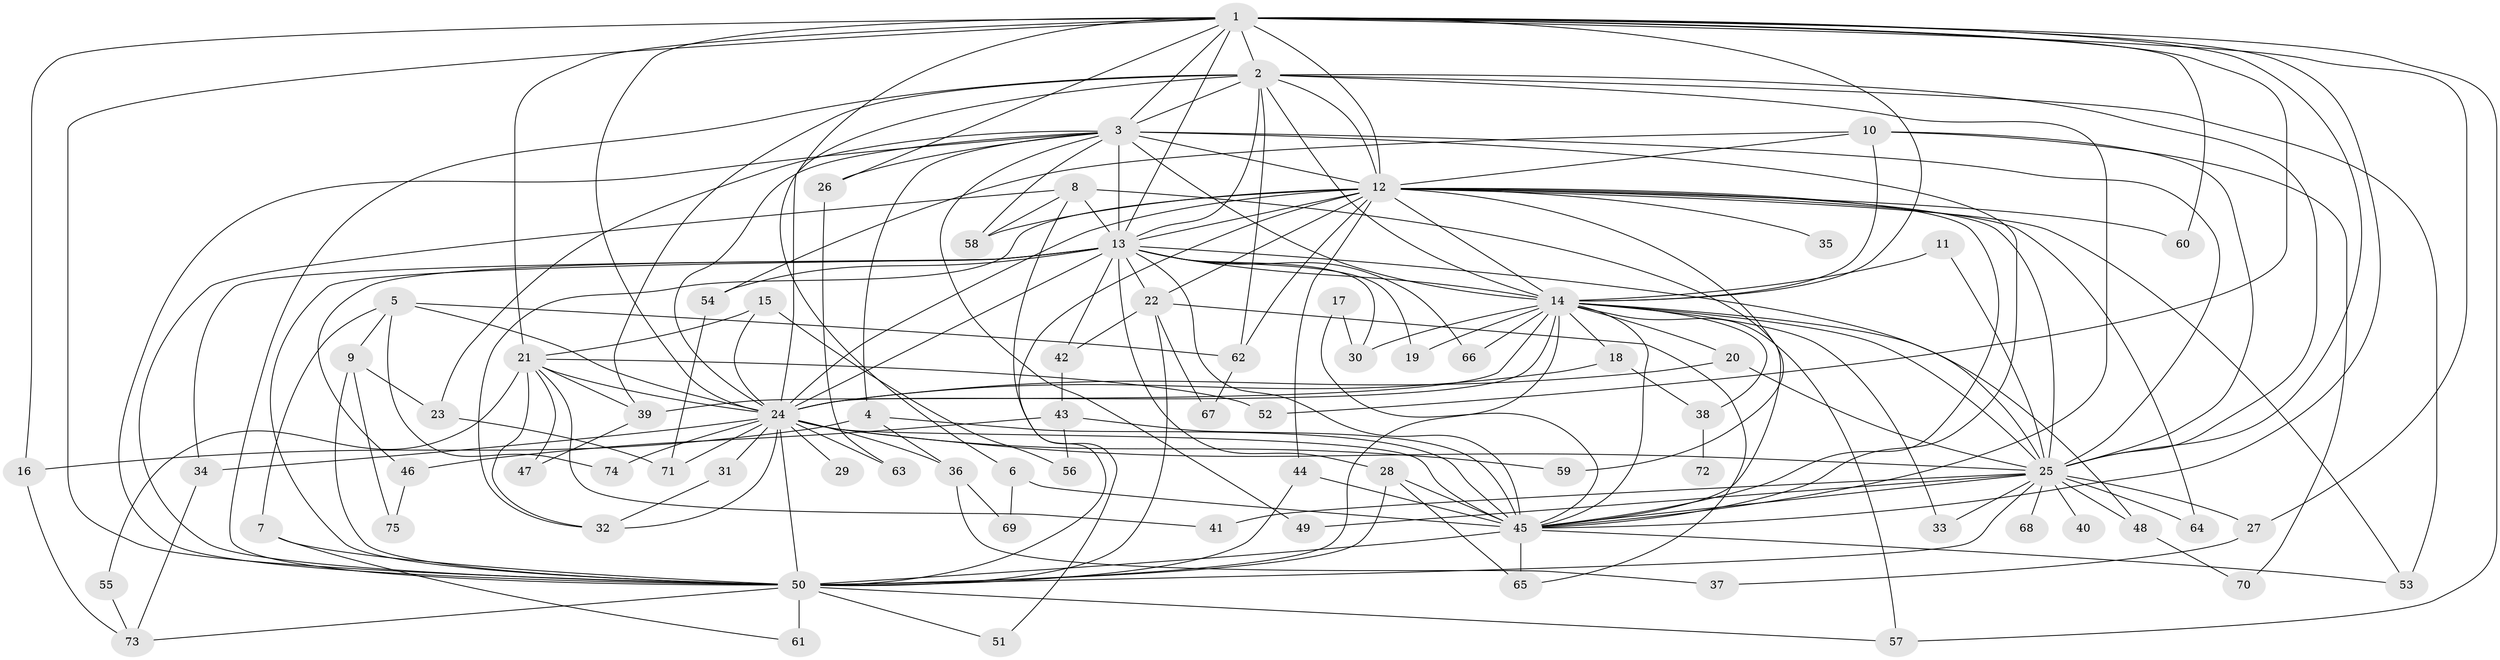// original degree distribution, {18: 0.009433962264150943, 23: 0.009433962264150943, 24: 0.009433962264150943, 22: 0.02830188679245283, 13: 0.009433962264150943, 29: 0.009433962264150943, 17: 0.009433962264150943, 20: 0.009433962264150943, 3: 0.25471698113207547, 4: 0.10377358490566038, 11: 0.009433962264150943, 5: 0.018867924528301886, 6: 0.018867924528301886, 2: 0.5}
// Generated by graph-tools (version 1.1) at 2025/36/03/04/25 23:36:17]
// undirected, 75 vertices, 184 edges
graph export_dot {
  node [color=gray90,style=filled];
  1;
  2;
  3;
  4;
  5;
  6;
  7;
  8;
  9;
  10;
  11;
  12;
  13;
  14;
  15;
  16;
  17;
  18;
  19;
  20;
  21;
  22;
  23;
  24;
  25;
  26;
  27;
  28;
  29;
  30;
  31;
  32;
  33;
  34;
  35;
  36;
  37;
  38;
  39;
  40;
  41;
  42;
  43;
  44;
  45;
  46;
  47;
  48;
  49;
  50;
  51;
  52;
  53;
  54;
  55;
  56;
  57;
  58;
  59;
  60;
  61;
  62;
  63;
  64;
  65;
  66;
  67;
  68;
  69;
  70;
  71;
  72;
  73;
  74;
  75;
  1 -- 2 [weight=1.0];
  1 -- 3 [weight=1.0];
  1 -- 6 [weight=1.0];
  1 -- 12 [weight=1.0];
  1 -- 13 [weight=1.0];
  1 -- 14 [weight=1.0];
  1 -- 16 [weight=1.0];
  1 -- 21 [weight=2.0];
  1 -- 24 [weight=1.0];
  1 -- 25 [weight=1.0];
  1 -- 26 [weight=1.0];
  1 -- 27 [weight=1.0];
  1 -- 45 [weight=1.0];
  1 -- 50 [weight=1.0];
  1 -- 52 [weight=1.0];
  1 -- 57 [weight=1.0];
  1 -- 60 [weight=1.0];
  2 -- 3 [weight=1.0];
  2 -- 12 [weight=1.0];
  2 -- 13 [weight=2.0];
  2 -- 14 [weight=1.0];
  2 -- 24 [weight=1.0];
  2 -- 25 [weight=1.0];
  2 -- 39 [weight=1.0];
  2 -- 45 [weight=1.0];
  2 -- 50 [weight=1.0];
  2 -- 53 [weight=1.0];
  2 -- 62 [weight=1.0];
  3 -- 4 [weight=1.0];
  3 -- 12 [weight=1.0];
  3 -- 13 [weight=1.0];
  3 -- 14 [weight=2.0];
  3 -- 23 [weight=1.0];
  3 -- 24 [weight=1.0];
  3 -- 25 [weight=2.0];
  3 -- 26 [weight=2.0];
  3 -- 45 [weight=1.0];
  3 -- 49 [weight=1.0];
  3 -- 50 [weight=1.0];
  3 -- 58 [weight=1.0];
  4 -- 16 [weight=1.0];
  4 -- 36 [weight=1.0];
  4 -- 45 [weight=1.0];
  5 -- 7 [weight=1.0];
  5 -- 9 [weight=1.0];
  5 -- 24 [weight=1.0];
  5 -- 62 [weight=1.0];
  5 -- 74 [weight=1.0];
  6 -- 45 [weight=1.0];
  6 -- 69 [weight=1.0];
  7 -- 50 [weight=1.0];
  7 -- 61 [weight=1.0];
  8 -- 13 [weight=1.0];
  8 -- 45 [weight=1.0];
  8 -- 50 [weight=1.0];
  8 -- 51 [weight=1.0];
  8 -- 58 [weight=1.0];
  9 -- 23 [weight=1.0];
  9 -- 50 [weight=1.0];
  9 -- 75 [weight=1.0];
  10 -- 12 [weight=1.0];
  10 -- 14 [weight=1.0];
  10 -- 25 [weight=1.0];
  10 -- 54 [weight=1.0];
  10 -- 70 [weight=1.0];
  11 -- 14 [weight=1.0];
  11 -- 25 [weight=1.0];
  12 -- 13 [weight=2.0];
  12 -- 14 [weight=1.0];
  12 -- 22 [weight=1.0];
  12 -- 24 [weight=1.0];
  12 -- 25 [weight=1.0];
  12 -- 32 [weight=1.0];
  12 -- 35 [weight=1.0];
  12 -- 44 [weight=1.0];
  12 -- 45 [weight=1.0];
  12 -- 50 [weight=1.0];
  12 -- 53 [weight=1.0];
  12 -- 58 [weight=1.0];
  12 -- 59 [weight=1.0];
  12 -- 60 [weight=1.0];
  12 -- 62 [weight=1.0];
  12 -- 64 [weight=1.0];
  13 -- 14 [weight=1.0];
  13 -- 19 [weight=1.0];
  13 -- 22 [weight=1.0];
  13 -- 24 [weight=1.0];
  13 -- 25 [weight=1.0];
  13 -- 28 [weight=1.0];
  13 -- 30 [weight=1.0];
  13 -- 34 [weight=1.0];
  13 -- 42 [weight=1.0];
  13 -- 45 [weight=1.0];
  13 -- 46 [weight=1.0];
  13 -- 50 [weight=2.0];
  13 -- 54 [weight=1.0];
  13 -- 66 [weight=1.0];
  14 -- 18 [weight=1.0];
  14 -- 19 [weight=1.0];
  14 -- 20 [weight=1.0];
  14 -- 24 [weight=1.0];
  14 -- 25 [weight=1.0];
  14 -- 30 [weight=2.0];
  14 -- 33 [weight=1.0];
  14 -- 38 [weight=1.0];
  14 -- 39 [weight=1.0];
  14 -- 45 [weight=1.0];
  14 -- 48 [weight=1.0];
  14 -- 50 [weight=1.0];
  14 -- 57 [weight=1.0];
  14 -- 66 [weight=2.0];
  15 -- 21 [weight=1.0];
  15 -- 24 [weight=1.0];
  15 -- 56 [weight=1.0];
  16 -- 73 [weight=1.0];
  17 -- 30 [weight=1.0];
  17 -- 45 [weight=1.0];
  18 -- 24 [weight=1.0];
  18 -- 38 [weight=1.0];
  20 -- 24 [weight=1.0];
  20 -- 25 [weight=1.0];
  21 -- 24 [weight=1.0];
  21 -- 32 [weight=1.0];
  21 -- 39 [weight=1.0];
  21 -- 41 [weight=2.0];
  21 -- 47 [weight=1.0];
  21 -- 52 [weight=1.0];
  21 -- 55 [weight=1.0];
  22 -- 42 [weight=1.0];
  22 -- 50 [weight=1.0];
  22 -- 65 [weight=1.0];
  22 -- 67 [weight=1.0];
  23 -- 71 [weight=1.0];
  24 -- 25 [weight=1.0];
  24 -- 29 [weight=1.0];
  24 -- 31 [weight=1.0];
  24 -- 32 [weight=1.0];
  24 -- 34 [weight=1.0];
  24 -- 36 [weight=1.0];
  24 -- 45 [weight=2.0];
  24 -- 50 [weight=1.0];
  24 -- 59 [weight=1.0];
  24 -- 63 [weight=1.0];
  24 -- 71 [weight=1.0];
  24 -- 74 [weight=2.0];
  25 -- 27 [weight=1.0];
  25 -- 33 [weight=1.0];
  25 -- 40 [weight=1.0];
  25 -- 41 [weight=1.0];
  25 -- 45 [weight=1.0];
  25 -- 48 [weight=1.0];
  25 -- 49 [weight=1.0];
  25 -- 50 [weight=1.0];
  25 -- 64 [weight=1.0];
  25 -- 68 [weight=1.0];
  26 -- 63 [weight=1.0];
  27 -- 37 [weight=1.0];
  28 -- 45 [weight=1.0];
  28 -- 50 [weight=1.0];
  28 -- 65 [weight=1.0];
  31 -- 32 [weight=1.0];
  34 -- 73 [weight=1.0];
  36 -- 37 [weight=1.0];
  36 -- 69 [weight=1.0];
  38 -- 72 [weight=1.0];
  39 -- 47 [weight=1.0];
  42 -- 43 [weight=1.0];
  43 -- 45 [weight=1.0];
  43 -- 46 [weight=1.0];
  43 -- 56 [weight=1.0];
  44 -- 45 [weight=1.0];
  44 -- 50 [weight=1.0];
  45 -- 50 [weight=2.0];
  45 -- 53 [weight=1.0];
  45 -- 65 [weight=1.0];
  46 -- 75 [weight=1.0];
  48 -- 70 [weight=1.0];
  50 -- 51 [weight=1.0];
  50 -- 57 [weight=1.0];
  50 -- 61 [weight=2.0];
  50 -- 73 [weight=1.0];
  54 -- 71 [weight=1.0];
  55 -- 73 [weight=1.0];
  62 -- 67 [weight=1.0];
}
